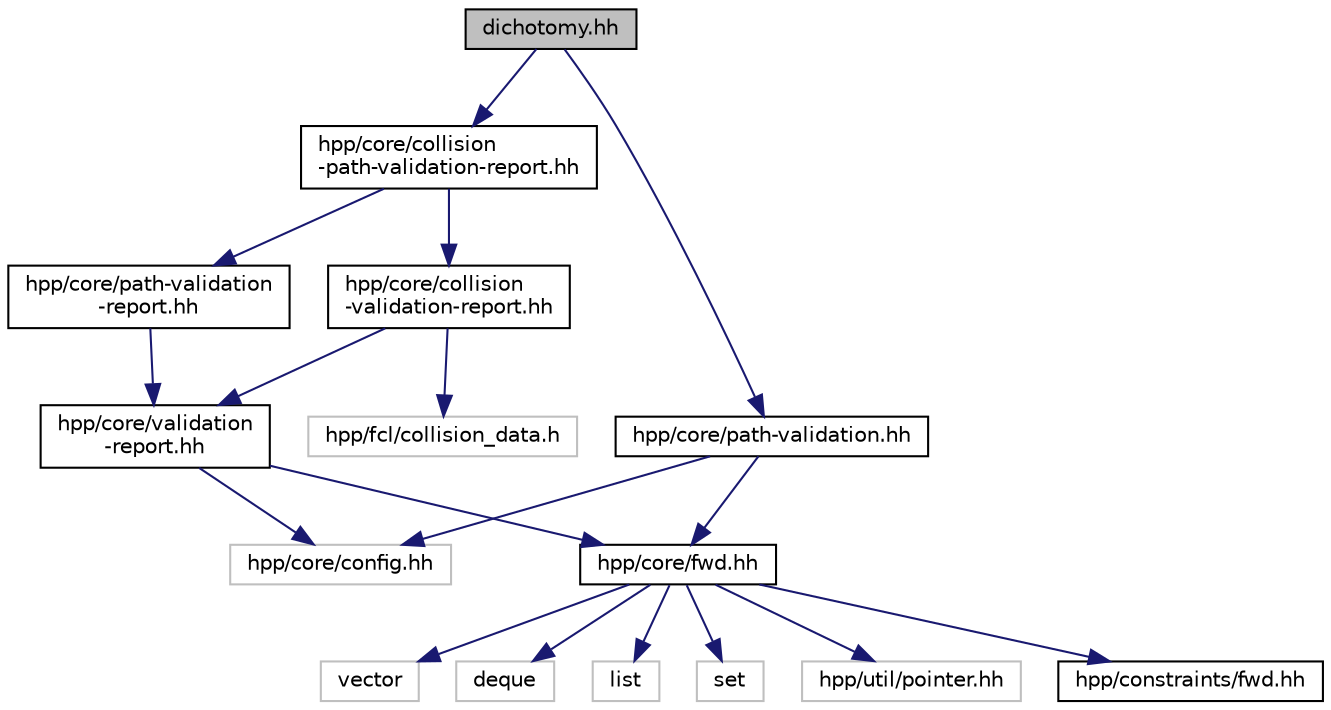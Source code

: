 digraph "dichotomy.hh"
{
  edge [fontname="Helvetica",fontsize="10",labelfontname="Helvetica",labelfontsize="10"];
  node [fontname="Helvetica",fontsize="10",shape=record];
  Node1 [label="dichotomy.hh",height=0.2,width=0.4,color="black", fillcolor="grey75", style="filled" fontcolor="black"];
  Node1 -> Node2 [color="midnightblue",fontsize="10",style="solid",fontname="Helvetica"];
  Node2 [label="hpp/core/collision\l-path-validation-report.hh",height=0.2,width=0.4,color="black", fillcolor="white", style="filled",URL="$a00057.html"];
  Node2 -> Node3 [color="midnightblue",fontsize="10",style="solid",fontname="Helvetica"];
  Node3 [label="hpp/core/path-validation\l-report.hh",height=0.2,width=0.4,color="black", fillcolor="white", style="filled",URL="$a00088.html"];
  Node3 -> Node4 [color="midnightblue",fontsize="10",style="solid",fontname="Helvetica"];
  Node4 [label="hpp/core/validation\l-report.hh",height=0.2,width=0.4,color="black", fillcolor="white", style="filled",URL="$a00102.html"];
  Node4 -> Node5 [color="midnightblue",fontsize="10",style="solid",fontname="Helvetica"];
  Node5 [label="hpp/core/config.hh",height=0.2,width=0.4,color="grey75", fillcolor="white", style="filled"];
  Node4 -> Node6 [color="midnightblue",fontsize="10",style="solid",fontname="Helvetica"];
  Node6 [label="hpp/core/fwd.hh",height=0.2,width=0.4,color="black", fillcolor="white", style="filled",URL="$a00001.html"];
  Node6 -> Node7 [color="midnightblue",fontsize="10",style="solid",fontname="Helvetica"];
  Node7 [label="vector",height=0.2,width=0.4,color="grey75", fillcolor="white", style="filled"];
  Node6 -> Node8 [color="midnightblue",fontsize="10",style="solid",fontname="Helvetica"];
  Node8 [label="deque",height=0.2,width=0.4,color="grey75", fillcolor="white", style="filled"];
  Node6 -> Node9 [color="midnightblue",fontsize="10",style="solid",fontname="Helvetica"];
  Node9 [label="list",height=0.2,width=0.4,color="grey75", fillcolor="white", style="filled"];
  Node6 -> Node10 [color="midnightblue",fontsize="10",style="solid",fontname="Helvetica"];
  Node10 [label="set",height=0.2,width=0.4,color="grey75", fillcolor="white", style="filled"];
  Node6 -> Node11 [color="midnightblue",fontsize="10",style="solid",fontname="Helvetica"];
  Node11 [label="hpp/util/pointer.hh",height=0.2,width=0.4,color="grey75", fillcolor="white", style="filled"];
  Node6 -> Node12 [color="midnightblue",fontsize="10",style="solid",fontname="Helvetica"];
  Node12 [label="hpp/constraints/fwd.hh",height=0.2,width=0.4,color="black", fillcolor="white", style="filled",URL="https://jmirabel.github.io/hpp-doc/api/hpp-constraints/doxygen-html/hpp-constraints.doxytag$a00001.html"];
  Node2 -> Node13 [color="midnightblue",fontsize="10",style="solid",fontname="Helvetica"];
  Node13 [label="hpp/core/collision\l-validation-report.hh",height=0.2,width=0.4,color="black", fillcolor="white", style="filled",URL="$a00058.html"];
  Node13 -> Node4 [color="midnightblue",fontsize="10",style="solid",fontname="Helvetica"];
  Node13 -> Node14 [color="midnightblue",fontsize="10",style="solid",fontname="Helvetica"];
  Node14 [label="hpp/fcl/collision_data.h",height=0.2,width=0.4,color="grey75", fillcolor="white", style="filled"];
  Node1 -> Node15 [color="midnightblue",fontsize="10",style="solid",fontname="Helvetica"];
  Node15 [label="hpp/core/path-validation.hh",height=0.2,width=0.4,color="black", fillcolor="white", style="filled",URL="$a00089.html"];
  Node15 -> Node5 [color="midnightblue",fontsize="10",style="solid",fontname="Helvetica"];
  Node15 -> Node6 [color="midnightblue",fontsize="10",style="solid",fontname="Helvetica"];
}
